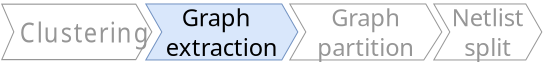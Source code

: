 <?xml version="1.0" encoding="UTF-8"?>
<dia:diagram xmlns:dia="http://www.lysator.liu.se/~alla/dia/">
  <dia:layer name="Background" visible="true" connectable="true" active="true">
    <dia:group>
      <dia:attribute name="meta">
        <dia:composite type="dict"/>
      </dia:attribute>
      <dia:attribute name="matrix">
        <dia:matrix xx="1" xy="0" yx="0" yy="1.155" x0="-28.3" y0="-17.336"/>
        <dia:connections>
          <dia:connection handle="0" to="O0" connection="12"/>
        </dia:connections>
      </dia:attribute>
      <dia:object type="Standard - Polygon" version="0" id="O0">
        <dia:attribute name="obj_pos">
          <dia:point val="28.3,19"/>
        </dia:attribute>
        <dia:attribute name="obj_bb">
          <dia:rectangle val="28.259,18.975;35.83,21.425"/>
        </dia:attribute>
        <dia:attribute name="poly_points">
          <dia:point val="28.3,19"/>
          <dia:point val="35,19"/>
          <dia:point val="35.8,20.2"/>
          <dia:point val="35,21.4"/>
          <dia:point val="28.3,21.4"/>
          <dia:point val="28.9,20.2"/>
        </dia:attribute>
        <dia:attribute name="line_color">
          <dia:color val="#969696ff"/>
        </dia:attribute>
        <dia:attribute name="line_width">
          <dia:real val="0.05"/>
        </dia:attribute>
        <dia:attribute name="show_background">
          <dia:boolean val="true"/>
        </dia:attribute>
      </dia:object>
      <dia:object type="Standard - Text" version="1" id="O1">
        <dia:attribute name="obj_pos">
          <dia:point val="32.05,20.2"/>
        </dia:attribute>
        <dia:attribute name="obj_bb">
          <dia:rectangle val="29.027,19.509;35.072,20.891"/>
        </dia:attribute>
        <dia:attribute name="text">
          <dia:composite type="text">
            <dia:attribute name="string">
              <dia:string>#Clustering#</dia:string>
            </dia:attribute>
            <dia:attribute name="font">
              <dia:font family="sans" style="0" name="Helvetica"/>
            </dia:attribute>
            <dia:attribute name="height">
              <dia:real val="1.482"/>
            </dia:attribute>
            <dia:attribute name="pos">
              <dia:point val="32.05,20.611"/>
            </dia:attribute>
            <dia:attribute name="color">
              <dia:color val="#969696ff"/>
            </dia:attribute>
            <dia:attribute name="alignment">
              <dia:enum val="1"/>
            </dia:attribute>
          </dia:composite>
        </dia:attribute>
        <dia:attribute name="valign">
          <dia:enum val="2"/>
        </dia:attribute>
        <dia:attribute name="fill_color">
          <dia:color val="#ffffffff"/>
        </dia:attribute>
        <dia:attribute name="show_background">
          <dia:boolean val="true"/>
        </dia:attribute>
      </dia:object>
    </dia:group>
    <dia:object type="Standard - Polygon" version="0" id="O2">
      <dia:attribute name="obj_pos">
        <dia:point val="7.2,4.6"/>
      </dia:attribute>
      <dia:attribute name="obj_bb">
        <dia:rectangle val="7.157,4.575;14.829,7.425"/>
      </dia:attribute>
      <dia:attribute name="poly_points">
        <dia:point val="7.2,4.6"/>
        <dia:point val="14,4.6"/>
        <dia:point val="14.8,6"/>
        <dia:point val="14,7.4"/>
        <dia:point val="7.2,7.4"/>
        <dia:point val="8,6"/>
      </dia:attribute>
      <dia:attribute name="line_color">
        <dia:color val="#7191c1ff"/>
      </dia:attribute>
      <dia:attribute name="line_width">
        <dia:real val="0.05"/>
      </dia:attribute>
      <dia:attribute name="inner_color">
        <dia:color val="#d9e7fbff"/>
      </dia:attribute>
      <dia:attribute name="show_background">
        <dia:boolean val="true"/>
      </dia:attribute>
    </dia:object>
    <dia:object type="Standard - Text" version="1" id="O3">
      <dia:attribute name="obj_pos">
        <dia:point val="11,6"/>
      </dia:attribute>
      <dia:attribute name="obj_bb">
        <dia:rectangle val="7.991,4.568;14.009,7.432"/>
      </dia:attribute>
      <dia:attribute name="text">
        <dia:composite type="text">
          <dia:attribute name="string">
            <dia:string>#Graph
extraction#</dia:string>
          </dia:attribute>
          <dia:attribute name="font">
            <dia:font family="sans" style="0" name="Helvetica"/>
          </dia:attribute>
          <dia:attribute name="height">
            <dia:real val="1.482"/>
          </dia:attribute>
          <dia:attribute name="pos">
            <dia:point val="11,5.67"/>
          </dia:attribute>
          <dia:attribute name="color">
            <dia:color val="#000000ff"/>
          </dia:attribute>
          <dia:attribute name="alignment">
            <dia:enum val="1"/>
          </dia:attribute>
        </dia:composite>
      </dia:attribute>
      <dia:attribute name="valign">
        <dia:enum val="2"/>
      </dia:attribute>
      <dia:connections>
        <dia:connection handle="0" to="O2" connection="12"/>
      </dia:connections>
    </dia:object>
    <dia:object type="Standard - Polygon" version="0" id="O4">
      <dia:attribute name="obj_pos">
        <dia:point val="14.4,4.6"/>
      </dia:attribute>
      <dia:attribute name="obj_bb">
        <dia:rectangle val="14.357,4.575;22.029,7.425"/>
      </dia:attribute>
      <dia:attribute name="poly_points">
        <dia:point val="14.4,4.6"/>
        <dia:point val="21.2,4.6"/>
        <dia:point val="22,6"/>
        <dia:point val="21.1,7.4"/>
        <dia:point val="14.4,7.4"/>
        <dia:point val="15.2,6"/>
      </dia:attribute>
      <dia:attribute name="line_color">
        <dia:color val="#969696ff"/>
      </dia:attribute>
      <dia:attribute name="line_width">
        <dia:real val="0.05"/>
      </dia:attribute>
      <dia:attribute name="show_background">
        <dia:boolean val="true"/>
      </dia:attribute>
    </dia:object>
    <dia:object type="Standard - Text" version="1" id="O5">
      <dia:attribute name="obj_pos">
        <dia:point val="18.2,6"/>
      </dia:attribute>
      <dia:attribute name="obj_bb">
        <dia:rectangle val="15.682,4.568;20.718,7.432"/>
      </dia:attribute>
      <dia:attribute name="text">
        <dia:composite type="text">
          <dia:attribute name="string">
            <dia:string>#Graph
partition#</dia:string>
          </dia:attribute>
          <dia:attribute name="font">
            <dia:font family="sans" style="0" name="Helvetica"/>
          </dia:attribute>
          <dia:attribute name="height">
            <dia:real val="1.482"/>
          </dia:attribute>
          <dia:attribute name="pos">
            <dia:point val="18.2,5.67"/>
          </dia:attribute>
          <dia:attribute name="color">
            <dia:color val="#969696ff"/>
          </dia:attribute>
          <dia:attribute name="alignment">
            <dia:enum val="1"/>
          </dia:attribute>
        </dia:composite>
      </dia:attribute>
      <dia:attribute name="valign">
        <dia:enum val="2"/>
      </dia:attribute>
      <dia:connections>
        <dia:connection handle="0" to="O4" connection="12"/>
      </dia:connections>
    </dia:object>
    <dia:object type="Standard - Polygon" version="0" id="O6">
      <dia:attribute name="obj_pos">
        <dia:point val="21.6,4.6"/>
      </dia:attribute>
      <dia:attribute name="obj_bb">
        <dia:rectangle val="21.557,4.575;27.029,7.425"/>
      </dia:attribute>
      <dia:attribute name="poly_points">
        <dia:point val="21.6,4.6"/>
        <dia:point val="26.2,4.6"/>
        <dia:point val="27,6"/>
        <dia:point val="26.2,7.4"/>
        <dia:point val="21.6,7.4"/>
        <dia:point val="22.4,6"/>
      </dia:attribute>
      <dia:attribute name="line_color">
        <dia:color val="#969696ff"/>
      </dia:attribute>
      <dia:attribute name="line_width">
        <dia:real val="0.05"/>
      </dia:attribute>
      <dia:attribute name="show_background">
        <dia:boolean val="true"/>
      </dia:attribute>
    </dia:object>
    <dia:object type="Standard - Text" version="1" id="O7">
      <dia:attribute name="obj_pos">
        <dia:point val="24.3,6"/>
      </dia:attribute>
      <dia:attribute name="obj_bb">
        <dia:rectangle val="22.387,4.568;26.212,7.432"/>
      </dia:attribute>
      <dia:attribute name="text">
        <dia:composite type="text">
          <dia:attribute name="string">
            <dia:string>#Netlist
split#</dia:string>
          </dia:attribute>
          <dia:attribute name="font">
            <dia:font family="sans" style="0" name="Helvetica"/>
          </dia:attribute>
          <dia:attribute name="height">
            <dia:real val="1.482"/>
          </dia:attribute>
          <dia:attribute name="pos">
            <dia:point val="24.3,5.67"/>
          </dia:attribute>
          <dia:attribute name="color">
            <dia:color val="#969696ff"/>
          </dia:attribute>
          <dia:attribute name="alignment">
            <dia:enum val="1"/>
          </dia:attribute>
        </dia:composite>
      </dia:attribute>
      <dia:attribute name="valign">
        <dia:enum val="2"/>
      </dia:attribute>
      <dia:connections>
        <dia:connection handle="0" to="O6" connection="12"/>
      </dia:connections>
    </dia:object>
  </dia:layer>
</dia:diagram>
